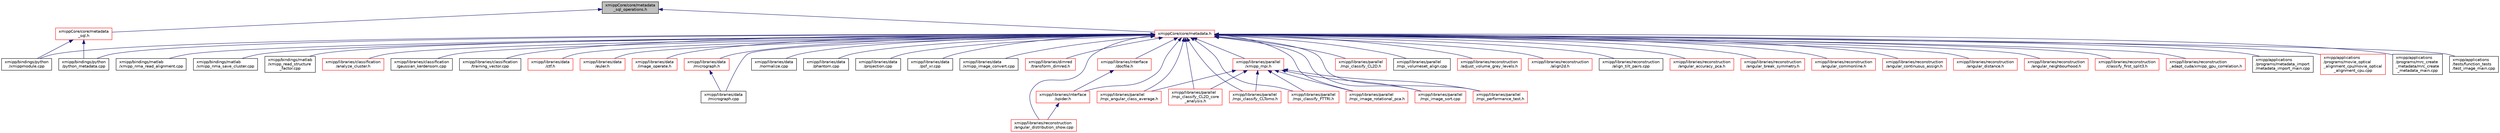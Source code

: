 digraph "xmippCore/core/metadata_sql_operations.h"
{
  edge [fontname="Helvetica",fontsize="10",labelfontname="Helvetica",labelfontsize="10"];
  node [fontname="Helvetica",fontsize="10",shape=record];
  Node1 [label="xmippCore/core/metadata\l_sql_operations.h",height=0.2,width=0.4,color="black", fillcolor="grey75", style="filled", fontcolor="black"];
  Node1 -> Node2 [dir="back",color="midnightblue",fontsize="10",style="solid",fontname="Helvetica"];
  Node2 [label="xmippCore/core/metadata.h",height=0.2,width=0.4,color="red", fillcolor="white", style="filled",URL="$metadata_8h.html"];
  Node2 -> Node3 [dir="back",color="midnightblue",fontsize="10",style="solid",fontname="Helvetica"];
  Node3 [label="xmipp/libraries/reconstruction\l/classify_first_split3.h",height=0.2,width=0.4,color="red", fillcolor="white", style="filled",URL="$classify__first__split3_8h.html"];
  Node2 -> Node6 [dir="back",color="midnightblue",fontsize="10",style="solid",fontname="Helvetica"];
  Node6 [label="xmipp/libraries/reconstruction\l_adapt_cuda/xmipp_gpu_correlation.h",height=0.2,width=0.4,color="red", fillcolor="white", style="filled",URL="$xmipp__gpu__correlation_8h.html"];
  Node2 -> Node9 [dir="back",color="midnightblue",fontsize="10",style="solid",fontname="Helvetica"];
  Node9 [label="xmipp/applications\l/programs/metadata_import\l/metadata_import_main.cpp",height=0.2,width=0.4,color="black", fillcolor="white", style="filled",URL="$metadata__import__main_8cpp.html"];
  Node2 -> Node10 [dir="back",color="midnightblue",fontsize="10",style="solid",fontname="Helvetica"];
  Node10 [label="xmipp/applications\l/programs/movie_optical\l_alignment_cpu/movie_optical\l_alignment_cpu.cpp",height=0.2,width=0.4,color="red", fillcolor="white", style="filled",URL="$movie__optical__alignment__cpu_8cpp.html"];
  Node2 -> Node12 [dir="back",color="midnightblue",fontsize="10",style="solid",fontname="Helvetica"];
  Node12 [label="xmipp/applications\l/programs/mrc_create\l_metadata/mrc_create\l_metadata_main.cpp",height=0.2,width=0.4,color="black", fillcolor="white", style="filled",URL="$mrc__create__metadata__main_8cpp.html"];
  Node2 -> Node13 [dir="back",color="midnightblue",fontsize="10",style="solid",fontname="Helvetica"];
  Node13 [label="xmipp/applications\l/tests/function_tests\l/test_image_main.cpp",height=0.2,width=0.4,color="black", fillcolor="white", style="filled",URL="$test__image__main_8cpp.html"];
  Node2 -> Node14 [dir="back",color="midnightblue",fontsize="10",style="solid",fontname="Helvetica"];
  Node14 [label="xmipp/bindings/matlab\l/xmipp_nma_read_alignment.cpp",height=0.2,width=0.4,color="black", fillcolor="white", style="filled",URL="$xmipp__nma__read__alignment_8cpp.html"];
  Node2 -> Node15 [dir="back",color="midnightblue",fontsize="10",style="solid",fontname="Helvetica"];
  Node15 [label="xmipp/bindings/matlab\l/xmipp_nma_save_cluster.cpp",height=0.2,width=0.4,color="black", fillcolor="white", style="filled",URL="$xmipp__nma__save__cluster_8cpp.html"];
  Node2 -> Node16 [dir="back",color="midnightblue",fontsize="10",style="solid",fontname="Helvetica"];
  Node16 [label="xmipp/bindings/matlab\l/xmipp_read_structure\l_factor.cpp",height=0.2,width=0.4,color="black", fillcolor="white", style="filled",URL="$xmipp__read__structure__factor_8cpp.html"];
  Node2 -> Node17 [dir="back",color="midnightblue",fontsize="10",style="solid",fontname="Helvetica"];
  Node17 [label="xmipp/bindings/python\l/python_metadata.cpp",height=0.2,width=0.4,color="black", fillcolor="white", style="filled",URL="$python__metadata_8cpp.html"];
  Node2 -> Node18 [dir="back",color="midnightblue",fontsize="10",style="solid",fontname="Helvetica"];
  Node18 [label="xmipp/bindings/python\l/xmippmodule.cpp",height=0.2,width=0.4,color="black", fillcolor="white", style="filled",URL="$xmippmodule_8cpp.html"];
  Node2 -> Node19 [dir="back",color="midnightblue",fontsize="10",style="solid",fontname="Helvetica"];
  Node19 [label="xmipp/libraries/classification\l/analyze_cluster.h",height=0.2,width=0.4,color="red", fillcolor="white", style="filled",URL="$analyze__cluster_8h.html"];
  Node2 -> Node25 [dir="back",color="midnightblue",fontsize="10",style="solid",fontname="Helvetica"];
  Node25 [label="xmipp/libraries/classification\l/gaussian_kerdensom.cpp",height=0.2,width=0.4,color="black", fillcolor="white", style="filled",URL="$gaussian__kerdensom_8cpp.html"];
  Node2 -> Node26 [dir="back",color="midnightblue",fontsize="10",style="solid",fontname="Helvetica"];
  Node26 [label="xmipp/libraries/classification\l/training_vector.cpp",height=0.2,width=0.4,color="black", fillcolor="white", style="filled",URL="$training__vector_8cpp.html"];
  Node2 -> Node27 [dir="back",color="midnightblue",fontsize="10",style="solid",fontname="Helvetica"];
  Node27 [label="xmipp/libraries/data\l/ctf.h",height=0.2,width=0.4,color="red", fillcolor="white", style="filled",URL="$ctf_8h.html"];
  Node2 -> Node205 [dir="back",color="midnightblue",fontsize="10",style="solid",fontname="Helvetica"];
  Node205 [label="xmipp/libraries/data\l/euler.h",height=0.2,width=0.4,color="red", fillcolor="white", style="filled",URL="$euler_8h.html"];
  Node2 -> Node208 [dir="back",color="midnightblue",fontsize="10",style="solid",fontname="Helvetica"];
  Node208 [label="xmipp/libraries/data\l/image_operate.h",height=0.2,width=0.4,color="red", fillcolor="white", style="filled",URL="$image__operate_8h.html"];
  Node2 -> Node212 [dir="back",color="midnightblue",fontsize="10",style="solid",fontname="Helvetica"];
  Node212 [label="xmipp/libraries/data\l/micrograph.h",height=0.2,width=0.4,color="red", fillcolor="white", style="filled",URL="$micrograph_8h.html"];
  Node212 -> Node213 [dir="back",color="midnightblue",fontsize="10",style="solid",fontname="Helvetica"];
  Node213 [label="xmipp/libraries/data\l/micrograph.cpp",height=0.2,width=0.4,color="black", fillcolor="white", style="filled",URL="$micrograph_8cpp.html"];
  Node2 -> Node213 [dir="back",color="midnightblue",fontsize="10",style="solid",fontname="Helvetica"];
  Node2 -> Node224 [dir="back",color="midnightblue",fontsize="10",style="solid",fontname="Helvetica"];
  Node224 [label="xmipp/libraries/data\l/normalize.cpp",height=0.2,width=0.4,color="black", fillcolor="white", style="filled",URL="$normalize_8cpp.html"];
  Node2 -> Node225 [dir="back",color="midnightblue",fontsize="10",style="solid",fontname="Helvetica"];
  Node225 [label="xmipp/libraries/data\l/phantom.cpp",height=0.2,width=0.4,color="black", fillcolor="white", style="filled",URL="$phantom_8cpp.html"];
  Node2 -> Node226 [dir="back",color="midnightblue",fontsize="10",style="solid",fontname="Helvetica"];
  Node226 [label="xmipp/libraries/data\l/projection.cpp",height=0.2,width=0.4,color="black", fillcolor="white", style="filled",URL="$projection_8cpp.html"];
  Node2 -> Node227 [dir="back",color="midnightblue",fontsize="10",style="solid",fontname="Helvetica"];
  Node227 [label="xmipp/libraries/data\l/psf_xr.cpp",height=0.2,width=0.4,color="black", fillcolor="white", style="filled",URL="$psf__xr_8cpp.html"];
  Node2 -> Node228 [dir="back",color="midnightblue",fontsize="10",style="solid",fontname="Helvetica"];
  Node228 [label="xmipp/libraries/data\l/xmipp_image_convert.cpp",height=0.2,width=0.4,color="black", fillcolor="white", style="filled",URL="$xmipp__image__convert_8cpp.html"];
  Node2 -> Node229 [dir="back",color="midnightblue",fontsize="10",style="solid",fontname="Helvetica"];
  Node229 [label="xmipp/libraries/dimred\l/transform_dimred.h",height=0.2,width=0.4,color="red", fillcolor="white", style="filled",URL="$transform__dimred_8h.html"];
  Node2 -> Node232 [dir="back",color="midnightblue",fontsize="10",style="solid",fontname="Helvetica"];
  Node232 [label="xmipp/libraries/interface\l/docfile.h",height=0.2,width=0.4,color="red", fillcolor="white", style="filled",URL="$docfile_8h.html"];
  Node232 -> Node234 [dir="back",color="midnightblue",fontsize="10",style="solid",fontname="Helvetica"];
  Node234 [label="xmipp/libraries/interface\l/spider.h",height=0.2,width=0.4,color="red", fillcolor="white", style="filled",URL="$spider_8h.html"];
  Node234 -> Node236 [dir="back",color="midnightblue",fontsize="10",style="solid",fontname="Helvetica"];
  Node236 [label="xmipp/libraries/reconstruction\l/angular_distribution_show.cpp",height=0.2,width=0.4,color="red", fillcolor="white", style="filled",URL="$angular__distribution__show_8cpp.html"];
  Node2 -> Node234 [dir="back",color="midnightblue",fontsize="10",style="solid",fontname="Helvetica"];
  Node2 -> Node240 [dir="back",color="midnightblue",fontsize="10",style="solid",fontname="Helvetica"];
  Node240 [label="xmipp/libraries/parallel\l/mpi_angular_class_average.h",height=0.2,width=0.4,color="red", fillcolor="white", style="filled",URL="$mpi__angular__class__average_8h.html"];
  Node2 -> Node243 [dir="back",color="midnightblue",fontsize="10",style="solid",fontname="Helvetica"];
  Node243 [label="xmipp/libraries/parallel\l/mpi_classify_CL2D.h",height=0.2,width=0.4,color="red", fillcolor="white", style="filled",URL="$mpi__classify__CL2D_8h.html"];
  Node2 -> Node246 [dir="back",color="midnightblue",fontsize="10",style="solid",fontname="Helvetica"];
  Node246 [label="xmipp/libraries/parallel\l/xmipp_mpi.h",height=0.2,width=0.4,color="red", fillcolor="white", style="filled",URL="$xmipp__mpi_8h.html"];
  Node246 -> Node240 [dir="back",color="midnightblue",fontsize="10",style="solid",fontname="Helvetica"];
  Node246 -> Node266 [dir="back",color="midnightblue",fontsize="10",style="solid",fontname="Helvetica"];
  Node266 [label="xmipp/libraries/parallel\l/mpi_classify_CL2D_core\l_analysis.h",height=0.2,width=0.4,color="red", fillcolor="white", style="filled",URL="$mpi__classify__CL2D__core__analysis_8h.html"];
  Node246 -> Node268 [dir="back",color="midnightblue",fontsize="10",style="solid",fontname="Helvetica"];
  Node268 [label="xmipp/libraries/parallel\l/mpi_classify_CLTomo.h",height=0.2,width=0.4,color="red", fillcolor="white", style="filled",URL="$mpi__classify__CLTomo_8h.html"];
  Node246 -> Node271 [dir="back",color="midnightblue",fontsize="10",style="solid",fontname="Helvetica"];
  Node271 [label="xmipp/libraries/parallel\l/mpi_classify_FTTRI.h",height=0.2,width=0.4,color="red", fillcolor="white", style="filled",URL="$mpi__classify__FTTRI_8h.html"];
  Node246 -> Node274 [dir="back",color="midnightblue",fontsize="10",style="solid",fontname="Helvetica"];
  Node274 [label="xmipp/libraries/parallel\l/mpi_image_rotational_pca.h",height=0.2,width=0.4,color="red", fillcolor="white", style="filled",URL="$mpi__image__rotational__pca_8h.html"];
  Node246 -> Node277 [dir="back",color="midnightblue",fontsize="10",style="solid",fontname="Helvetica"];
  Node277 [label="xmipp/libraries/parallel\l/mpi_image_sort.cpp",height=0.2,width=0.4,color="red", fillcolor="white", style="filled",URL="$mpi__image__sort_8cpp.html"];
  Node246 -> Node287 [dir="back",color="midnightblue",fontsize="10",style="solid",fontname="Helvetica"];
  Node287 [label="xmipp/libraries/parallel\l/mpi_performance_test.h",height=0.2,width=0.4,color="red", fillcolor="white", style="filled",URL="$mpi__performance__test_8h.html"];
  Node2 -> Node266 [dir="back",color="midnightblue",fontsize="10",style="solid",fontname="Helvetica"];
  Node2 -> Node268 [dir="back",color="midnightblue",fontsize="10",style="solid",fontname="Helvetica"];
  Node2 -> Node271 [dir="back",color="midnightblue",fontsize="10",style="solid",fontname="Helvetica"];
  Node2 -> Node274 [dir="back",color="midnightblue",fontsize="10",style="solid",fontname="Helvetica"];
  Node2 -> Node277 [dir="back",color="midnightblue",fontsize="10",style="solid",fontname="Helvetica"];
  Node2 -> Node287 [dir="back",color="midnightblue",fontsize="10",style="solid",fontname="Helvetica"];
  Node2 -> Node309 [dir="back",color="midnightblue",fontsize="10",style="solid",fontname="Helvetica"];
  Node309 [label="xmipp/libraries/parallel\l/mpi_volumeset_align.cpp",height=0.2,width=0.4,color="black", fillcolor="white", style="filled",URL="$mpi__volumeset__align_8cpp.html"];
  Node2 -> Node314 [dir="back",color="midnightblue",fontsize="10",style="solid",fontname="Helvetica"];
  Node314 [label="xmipp/libraries/reconstruction\l/adjust_volume_grey_levels.h",height=0.2,width=0.4,color="red", fillcolor="white", style="filled",URL="$adjust__volume__grey__levels_8h.html"];
  Node2 -> Node317 [dir="back",color="midnightblue",fontsize="10",style="solid",fontname="Helvetica"];
  Node317 [label="xmipp/libraries/reconstruction\l/align2d.h",height=0.2,width=0.4,color="red", fillcolor="white", style="filled",URL="$align2d_8h.html"];
  Node2 -> Node320 [dir="back",color="midnightblue",fontsize="10",style="solid",fontname="Helvetica"];
  Node320 [label="xmipp/libraries/reconstruction\l/align_tilt_pairs.cpp",height=0.2,width=0.4,color="black", fillcolor="white", style="filled",URL="$align__tilt__pairs_8cpp.html"];
  Node2 -> Node321 [dir="back",color="midnightblue",fontsize="10",style="solid",fontname="Helvetica"];
  Node321 [label="xmipp/libraries/reconstruction\l/angular_accuracy_pca.h",height=0.2,width=0.4,color="red", fillcolor="white", style="filled",URL="$angular__accuracy__pca_8h.html"];
  Node2 -> Node324 [dir="back",color="midnightblue",fontsize="10",style="solid",fontname="Helvetica"];
  Node324 [label="xmipp/libraries/reconstruction\l/angular_break_symmetry.h",height=0.2,width=0.4,color="red", fillcolor="white", style="filled",URL="$angular__break__symmetry_8h.html"];
  Node2 -> Node327 [dir="back",color="midnightblue",fontsize="10",style="solid",fontname="Helvetica"];
  Node327 [label="xmipp/libraries/reconstruction\l/angular_commonline.h",height=0.2,width=0.4,color="red", fillcolor="white", style="filled",URL="$angular__commonline_8h.html"];
  Node2 -> Node330 [dir="back",color="midnightblue",fontsize="10",style="solid",fontname="Helvetica"];
  Node330 [label="xmipp/libraries/reconstruction\l/angular_continuous_assign.h",height=0.2,width=0.4,color="red", fillcolor="white", style="filled",URL="$angular__continuous__assign_8h.html"];
  Node2 -> Node333 [dir="back",color="midnightblue",fontsize="10",style="solid",fontname="Helvetica"];
  Node333 [label="xmipp/libraries/reconstruction\l/angular_distance.h",height=0.2,width=0.4,color="red", fillcolor="white", style="filled",URL="$angular__distance_8h.html"];
  Node2 -> Node236 [dir="back",color="midnightblue",fontsize="10",style="solid",fontname="Helvetica"];
  Node2 -> Node339 [dir="back",color="midnightblue",fontsize="10",style="solid",fontname="Helvetica"];
  Node339 [label="xmipp/libraries/reconstruction\l/angular_neighbourhood.h",height=0.2,width=0.4,color="red", fillcolor="white", style="filled",URL="$angular__neighbourhood_8h.html"];
  Node1 -> Node545 [dir="back",color="midnightblue",fontsize="10",style="solid",fontname="Helvetica"];
  Node545 [label="xmippCore/core/metadata\l_sql.h",height=0.2,width=0.4,color="red", fillcolor="white", style="filled",URL="$metadata__sql_8h.html"];
  Node545 -> Node17 [dir="back",color="midnightblue",fontsize="10",style="solid",fontname="Helvetica"];
  Node545 -> Node18 [dir="back",color="midnightblue",fontsize="10",style="solid",fontname="Helvetica"];
}
